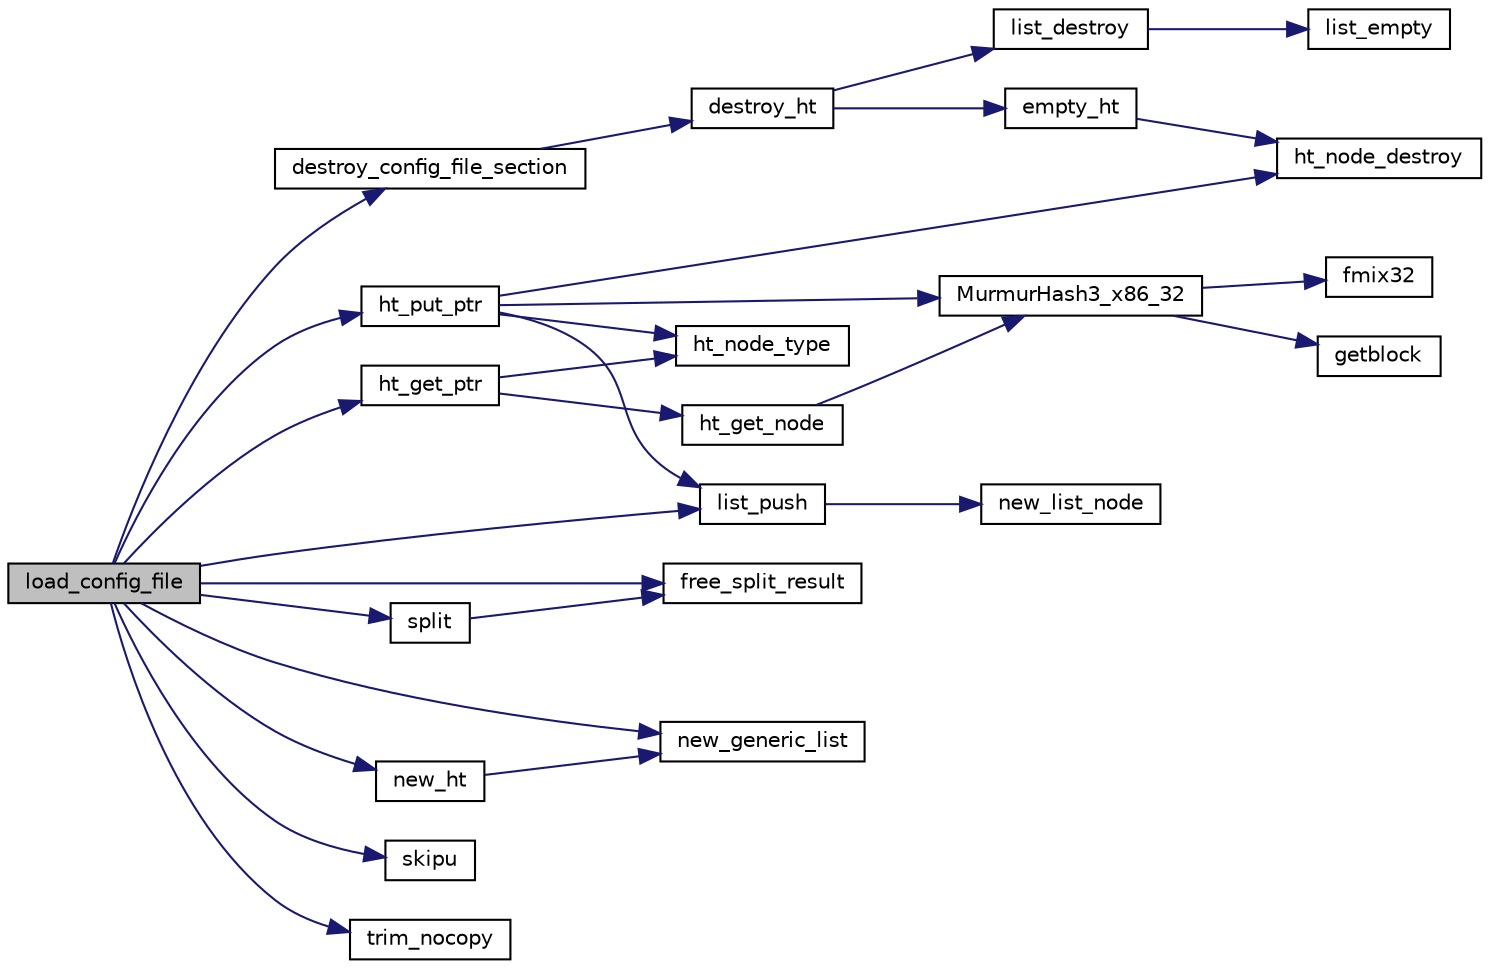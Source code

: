 digraph G
{
  edge [fontname="Helvetica",fontsize="10",labelfontname="Helvetica",labelfontsize="10"];
  node [fontname="Helvetica",fontsize="10",shape=record];
  rankdir=LR;
  Node1 [label="load_config_file",height=0.2,width=0.4,color="black", fillcolor="grey75", style="filled" fontcolor="black"];
  Node1 -> Node2 [color="midnightblue",fontsize="10",style="solid",fontname="Helvetica"];
  Node2 [label="destroy_config_file_section",height=0.2,width=0.4,color="black", fillcolor="white", style="filled",URL="$n__config__file_8c.html#abd0a2133de663a5b572ffa99e5273ec2",tooltip="Destroy a config file section."];
  Node2 -> Node3 [color="midnightblue",fontsize="10",style="solid",fontname="Helvetica"];
  Node3 [label="destroy_ht",height=0.2,width=0.4,color="black", fillcolor="white", style="filled",URL="$n__hash_8c.html#a22a943135dbcdb1611b40ce0547111ce",tooltip="Free and set the table to NULL."];
  Node3 -> Node4 [color="midnightblue",fontsize="10",style="solid",fontname="Helvetica"];
  Node4 [label="empty_ht",height=0.2,width=0.4,color="black", fillcolor="white", style="filled",URL="$n__hash_8c.html#a5d2235e91b2b6b70129246897442f8d5",tooltip="Empty a hash table."];
  Node4 -> Node5 [color="midnightblue",fontsize="10",style="solid",fontname="Helvetica"];
  Node5 [label="ht_node_destroy",height=0.2,width=0.4,color="black", fillcolor="white", style="filled",URL="$n__hash_8c.html#ab60bc812786444340c989c77b74a59ed",tooltip="destroy a HASH_NODE by first calling the HASH_NODE destructor"];
  Node3 -> Node6 [color="midnightblue",fontsize="10",style="solid",fontname="Helvetica"];
  Node6 [label="list_destroy",height=0.2,width=0.4,color="black", fillcolor="white", style="filled",URL="$n__list_8c.html#a90d32fef68ce6f3ec0a7b4085690c755",tooltip="Empty and Free a list container. Call the destructor each time."];
  Node6 -> Node7 [color="midnightblue",fontsize="10",style="solid",fontname="Helvetica"];
  Node7 [label="list_empty",height=0.2,width=0.4,color="black", fillcolor="white", style="filled",URL="$n__list_8c.html#a1dafe7a250ddad51fadd375f057287e7",tooltip="Empty a LIST list of pointers."];
  Node1 -> Node8 [color="midnightblue",fontsize="10",style="solid",fontname="Helvetica"];
  Node8 [label="free_split_result",height=0.2,width=0.4,color="black", fillcolor="white", style="filled",URL="$n__str_8c.html#ad53cff99261e509872a2a4128b1265cf",tooltip="Free a split result allocated array."];
  Node1 -> Node9 [color="midnightblue",fontsize="10",style="solid",fontname="Helvetica"];
  Node9 [label="ht_get_ptr",height=0.2,width=0.4,color="black", fillcolor="white", style="filled",URL="$n__hash_8c.html#ae34a331ccbda86f7e5b2319f1852d6ca",tooltip="Retrieve a pointer value in the hash table, at the given key. Leave val untouched if key is not found..."];
  Node9 -> Node10 [color="midnightblue",fontsize="10",style="solid",fontname="Helvetica"];
  Node10 [label="ht_get_node",height=0.2,width=0.4,color="black", fillcolor="white", style="filled",URL="$n__hash_8c.html#ac2a504c78f251c3dfb1e8b0623e2fdb1",tooltip="return the associated key&#39;s node inside the hash_table"];
  Node10 -> Node11 [color="midnightblue",fontsize="10",style="solid",fontname="Helvetica"];
  Node11 [label="MurmurHash3_x86_32",height=0.2,width=0.4,color="black", fillcolor="white", style="filled",URL="$n__hash_8c.html#a37412933f308bda727603640d9acefba"];
  Node11 -> Node12 [color="midnightblue",fontsize="10",style="solid",fontname="Helvetica"];
  Node12 [label="fmix32",height=0.2,width=0.4,color="black", fillcolor="white", style="filled",URL="$n__hash_8c.html#a765c15db8766f1a0b049d8a210ad8f60",tooltip="Finalization mix - force all bits of a hash block to avalanche (from murmur&#39;s author)..."];
  Node11 -> Node13 [color="midnightblue",fontsize="10",style="solid",fontname="Helvetica"];
  Node13 [label="getblock",height=0.2,width=0.4,color="black", fillcolor="white", style="filled",URL="$n__hash_8c.html#a9a24bae2dd734e0beaa458c45b6ed386",tooltip="Block read - (from murmur&#39;s author) if your platform needs to do endian-swapping or can only hand..."];
  Node9 -> Node14 [color="midnightblue",fontsize="10",style="solid",fontname="Helvetica"];
  Node14 [label="ht_node_type",height=0.2,width=0.4,color="black", fillcolor="white", style="filled",URL="$n__hash_8c.html#a1392981a507905d028136bc0b92aa48b",tooltip="get the type of a node , text version"];
  Node1 -> Node15 [color="midnightblue",fontsize="10",style="solid",fontname="Helvetica"];
  Node15 [label="ht_put_ptr",height=0.2,width=0.4,color="black", fillcolor="white", style="filled",URL="$n__hash_8c.html#a59a63e27a615643df1e58e7cbd5fc262",tooltip="put a pointer value with given key in the targeted hash table"];
  Node15 -> Node5 [color="midnightblue",fontsize="10",style="solid",fontname="Helvetica"];
  Node15 -> Node14 [color="midnightblue",fontsize="10",style="solid",fontname="Helvetica"];
  Node15 -> Node16 [color="midnightblue",fontsize="10",style="solid",fontname="Helvetica"];
  Node16 [label="list_push",height=0.2,width=0.4,color="black", fillcolor="white", style="filled",URL="$n__list_8c.html#a4eab319289a83524639ee5e9f0441fdf",tooltip="Add a pointer to the end of the list."];
  Node16 -> Node17 [color="midnightblue",fontsize="10",style="solid",fontname="Helvetica"];
  Node17 [label="new_list_node",height=0.2,width=0.4,color="black", fillcolor="white", style="filled",URL="$n__list_8c.html#a678e828550efc8e64a836bb8c713c2f4",tooltip="Allocate a new node to link in a list."];
  Node15 -> Node11 [color="midnightblue",fontsize="10",style="solid",fontname="Helvetica"];
  Node1 -> Node16 [color="midnightblue",fontsize="10",style="solid",fontname="Helvetica"];
  Node1 -> Node18 [color="midnightblue",fontsize="10",style="solid",fontname="Helvetica"];
  Node18 [label="new_generic_list",height=0.2,width=0.4,color="black", fillcolor="white", style="filled",URL="$n__list_8c.html#ada615e3b144e97bcff147dfe89f6fef6",tooltip="Initialiaze a generic list container to max_items pointers."];
  Node1 -> Node19 [color="midnightblue",fontsize="10",style="solid",fontname="Helvetica"];
  Node19 [label="new_ht",height=0.2,width=0.4,color="black", fillcolor="white", style="filled",URL="$n__hash_8c.html#a38bc17294312c3a01e33ab14847a2c8b",tooltip="Create a hash table with the given size."];
  Node19 -> Node18 [color="midnightblue",fontsize="10",style="solid",fontname="Helvetica"];
  Node1 -> Node20 [color="midnightblue",fontsize="10",style="solid",fontname="Helvetica"];
  Node20 [label="skipu",height=0.2,width=0.4,color="black", fillcolor="white", style="filled",URL="$n__str_8c.html#acc31d50892ffd4b00c6ff84fcbf12e2d",tooltip="skip until &#39;toskip&#39; occurence is found from &#39;iterator&#39; to the next &#39;toskip&#39; v..."];
  Node1 -> Node21 [color="midnightblue",fontsize="10",style="solid",fontname="Helvetica"];
  Node21 [label="split",height=0.2,width=0.4,color="black", fillcolor="white", style="filled",URL="$n__str_8c.html#aaf6c026786489ac9ec4166e76453b8c1",tooltip="Split the strings into a an array of char *pointer , ended by a NULL one. Max 256 splitted elements p..."];
  Node21 -> Node8 [color="midnightblue",fontsize="10",style="solid",fontname="Helvetica"];
  Node1 -> Node22 [color="midnightblue",fontsize="10",style="solid",fontname="Helvetica"];
  Node22 [label="trim_nocopy",height=0.2,width=0.4,color="black", fillcolor="white", style="filled",URL="$n__str_8c.html#a096b9e0a33d6e0f97e26c86b96415330",tooltip="trim and zero end the string, WARNING: keep and original pointer to delete the string correctly..."];
}
